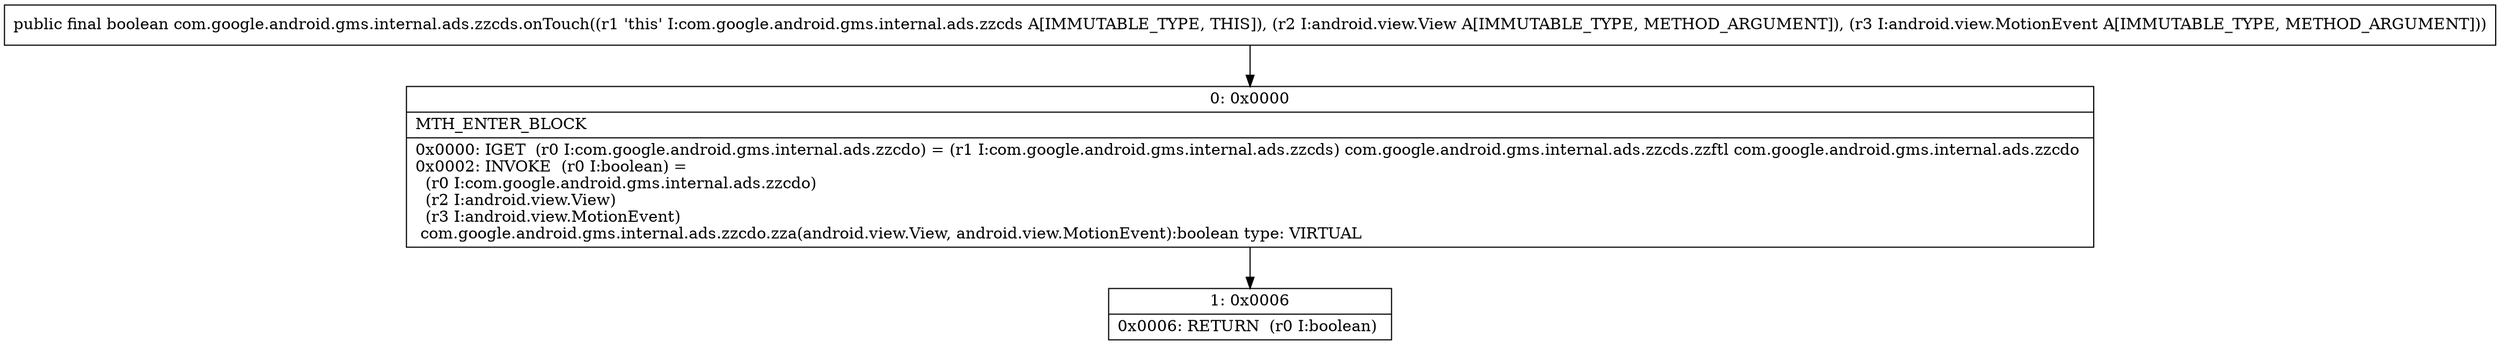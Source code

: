 digraph "CFG forcom.google.android.gms.internal.ads.zzcds.onTouch(Landroid\/view\/View;Landroid\/view\/MotionEvent;)Z" {
Node_0 [shape=record,label="{0\:\ 0x0000|MTH_ENTER_BLOCK\l|0x0000: IGET  (r0 I:com.google.android.gms.internal.ads.zzcdo) = (r1 I:com.google.android.gms.internal.ads.zzcds) com.google.android.gms.internal.ads.zzcds.zzftl com.google.android.gms.internal.ads.zzcdo \l0x0002: INVOKE  (r0 I:boolean) = \l  (r0 I:com.google.android.gms.internal.ads.zzcdo)\l  (r2 I:android.view.View)\l  (r3 I:android.view.MotionEvent)\l com.google.android.gms.internal.ads.zzcdo.zza(android.view.View, android.view.MotionEvent):boolean type: VIRTUAL \l}"];
Node_1 [shape=record,label="{1\:\ 0x0006|0x0006: RETURN  (r0 I:boolean) \l}"];
MethodNode[shape=record,label="{public final boolean com.google.android.gms.internal.ads.zzcds.onTouch((r1 'this' I:com.google.android.gms.internal.ads.zzcds A[IMMUTABLE_TYPE, THIS]), (r2 I:android.view.View A[IMMUTABLE_TYPE, METHOD_ARGUMENT]), (r3 I:android.view.MotionEvent A[IMMUTABLE_TYPE, METHOD_ARGUMENT])) }"];
MethodNode -> Node_0;
Node_0 -> Node_1;
}

